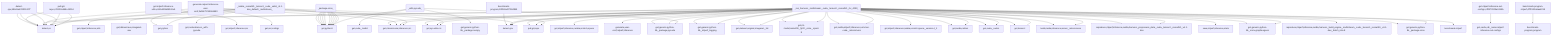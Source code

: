 graph TD
    app-mlperf-inference,d775cac873ee4231_(_nvidia,_resnet50,_tensorrt,_cuda,_valid,_r4.1-dev_default,_multistream_) --> detect,os
    app-mlperf-inference,d775cac873ee4231_(_nvidia,_resnet50,_tensorrt,_cuda,_valid,_r4.1-dev_default,_multistream_) --> get,sys-utils-cm
    app-mlperf-inference,d775cac873ee4231_(_nvidia,_resnet50,_tensorrt,_cuda,_valid,_r4.1-dev_default,_multistream_) --> get,python
    app-mlperf-inference,d775cac873ee4231_(_nvidia,_resnet50,_tensorrt,_cuda,_valid,_r4.1-dev_default,_multistream_) --> get,mlcommons,inference,src
    pull-git-repo,c23132ed65c4421d --> detect,os
    app-mlperf-inference,d775cac873ee4231_(_nvidia,_resnet50,_tensorrt,_cuda,_valid,_r4.1-dev_default,_multistream_) --> pull,git,repo
    get-mlperf-inference-utils,e341e5f86d8342e5 --> get,mlperf,inference,src
    app-mlperf-inference,d775cac873ee4231_(_nvidia,_resnet50,_tensorrt,_cuda,_valid,_r4.1-dev_default,_multistream_) --> get,mlperf,inference,utils
    app-mlperf-inference,d775cac873ee4231_(_nvidia,_resnet50,_tensorrt,_cuda,_valid,_r4.1-dev_default,_multistream_) --> get,dataset-aux,imagenet-aux
    get-cuda-devices,7a3ede4d3558427a_(_with-pycuda_) --> get,cuda,_toolkit
    get-cuda-devices,7a3ede4d3558427a_(_with-pycuda_) --> get,python3
    get-generic-python-lib,94b62a682bc44791_(_package.pycuda_) --> get,python3
    get-cuda-devices,7a3ede4d3558427a_(_with-pycuda_) --> get,generic-python-lib,_package.pycuda
    get-generic-python-lib,94b62a682bc44791_(_package.numpy_) --> get,python3
    get-cuda-devices,7a3ede4d3558427a_(_with-pycuda_) --> get,generic-python-lib,_package.numpy
    app-mlperf-inference,d775cac873ee4231_(_nvidia,_resnet50,_tensorrt,_cuda,_valid,_r4.1-dev_default,_multistream_) --> get,cuda-devices,_with-pycuda
    app-mlperf-inference-nvidia,bc3b17fb430f4732_(_run_harness,_multistream,_cuda,_tensorrt,_resnet50,_rtx_4090_) --> detect,os
    detect-cpu,586c8a43320142f7 --> detect,os
    app-mlperf-inference-nvidia,bc3b17fb430f4732_(_run_harness,_multistream,_cuda,_tensorrt,_resnet50,_rtx_4090_) --> detect,cpu
    app-mlperf-inference-nvidia,bc3b17fb430f4732_(_run_harness,_multistream,_cuda,_tensorrt,_resnet50,_rtx_4090_) --> get,sys-utils-cm
    app-mlperf-inference-nvidia,bc3b17fb430f4732_(_run_harness,_multistream,_cuda,_tensorrt,_resnet50,_rtx_4090_) --> get,mlperf,inference,nvidia,scratch,space
    get-generic-python-lib,94b62a682bc44791_(_mlperf_logging_) --> get,python3
    app-mlperf-inference-nvidia,bc3b17fb430f4732_(_run_harness,_multistream,_cuda,_tensorrt,_resnet50,_rtx_4090_) --> get,generic-python-lib,_mlperf_logging
    app-mlperf-inference-nvidia,bc3b17fb430f4732_(_run_harness,_multistream,_cuda,_tensorrt,_resnet50,_rtx_4090_) --> get,dataset,original,imagenet,_full
    app-mlperf-inference-nvidia,bc3b17fb430f4732_(_run_harness,_multistream,_cuda,_tensorrt,_resnet50,_rtx_4090_) --> get,ml-model,resnet50,_fp32,_onnx,_opset-8
    app-mlperf-inference-nvidia,bc3b17fb430f4732_(_run_harness,_multistream,_cuda,_tensorrt,_resnet50,_rtx_4090_) --> get,mlcommons,inference,src
    app-mlperf-inference-nvidia,bc3b17fb430f4732_(_run_harness,_multistream,_cuda,_tensorrt,_resnet50,_rtx_4090_) --> get,nvidia,mlperf,inference,common-code,_mlcommons
    pull-git-repo,c23132ed65c4421d --> detect,os
    app-mlperf-inference-nvidia,bc3b17fb430f4732_(_run_harness,_multistream,_cuda,_tensorrt,_resnet50,_rtx_4090_) --> pull,git,repo
    generate-mlperf-inference-user-conf,3af4475745964b93 --> detect,os
    detect-cpu,586c8a43320142f7 --> detect,os
    generate-mlperf-inference-user-conf,3af4475745964b93 --> detect,cpu
    generate-mlperf-inference-user-conf,3af4475745964b93 --> get,python
    generate-mlperf-inference-user-conf,3af4475745964b93 --> get,mlcommons,inference,src
    get-mlperf-inference-sut-configs,c2fbf72009e2445b --> get,cache,dir,_name.mlperf-inference-sut-configs
    generate-mlperf-inference-user-conf,3af4475745964b93 --> get,sut,configs
    app-mlperf-inference-nvidia,bc3b17fb430f4732_(_run_harness,_multistream,_cuda,_tensorrt,_resnet50,_rtx_4090_) --> generate,user-conf,mlperf,inference
    get-generic-python-lib,94b62a682bc44791_(_package.pycuda_) --> get,python3
    app-mlperf-inference-nvidia,bc3b17fb430f4732_(_run_harness,_multistream,_cuda,_tensorrt,_resnet50,_rtx_4090_) --> get,generic-python-lib,_package.pycuda
    app-mlperf-inference-nvidia,bc3b17fb430f4732_(_run_harness,_multistream,_cuda,_tensorrt,_resnet50,_rtx_4090_) --> get,nvidia,mitten
    app-mlperf-inference-nvidia,bc3b17fb430f4732_(_run_harness,_multistream,_cuda,_tensorrt,_resnet50,_rtx_4090_) --> get,cuda,_cudnn
    app-mlperf-inference-nvidia,bc3b17fb430f4732_(_run_harness,_multistream,_cuda,_tensorrt,_resnet50,_rtx_4090_) --> get,tensorrt
    app-mlperf-inference-nvidia,bc3b17fb430f4732_(_run_harness,_multistream,_cuda,_tensorrt,_resnet50,_rtx_4090_) --> build,nvidia,inference,server,_mlcommons
    app-mlperf-inference-nvidia,bc3b17fb430f4732_(_build_engine,_multistream,_cuda,_tensorrt,_resnet50,_v4.1-dev,_batch_size.8_) --> detect,os
    detect-cpu,586c8a43320142f7 --> detect,os
    app-mlperf-inference-nvidia,bc3b17fb430f4732_(_build_engine,_multistream,_cuda,_tensorrt,_resnet50,_v4.1-dev,_batch_size.8_) --> detect,cpu
    app-mlperf-inference-nvidia,bc3b17fb430f4732_(_build_engine,_multistream,_cuda,_tensorrt,_resnet50,_v4.1-dev,_batch_size.8_) --> get,sys-utils-cm
    app-mlperf-inference-nvidia,bc3b17fb430f4732_(_build_engine,_multistream,_cuda,_tensorrt,_resnet50,_v4.1-dev,_batch_size.8_) --> get,mlperf,inference,nvidia,scratch,space,_version.4_0
    get-generic-python-lib,94b62a682bc44791_(_mlperf_logging_) --> get,python3
    app-mlperf-inference-nvidia,bc3b17fb430f4732_(_build_engine,_multistream,_cuda,_tensorrt,_resnet50,_v4.1-dev,_batch_size.8_) --> get,generic-python-lib,_mlperf_logging
    app-mlperf-inference-nvidia,bc3b17fb430f4732_(_build_engine,_multistream,_cuda,_tensorrt,_resnet50,_v4.1-dev,_batch_size.8_) --> get,dataset,original,imagenet,_full
    app-mlperf-inference-nvidia,bc3b17fb430f4732_(_build_engine,_multistream,_cuda,_tensorrt,_resnet50,_v4.1-dev,_batch_size.8_) --> get,ml-model,resnet50,_fp32,_onnx,_opset-8
    app-mlperf-inference-nvidia,bc3b17fb430f4732_(_build_engine,_multistream,_cuda,_tensorrt,_resnet50,_v4.1-dev,_batch_size.8_) --> get,mlcommons,inference,src
    app-mlperf-inference-nvidia,bc3b17fb430f4732_(_build_engine,_multistream,_cuda,_tensorrt,_resnet50,_v4.1-dev,_batch_size.8_) --> get,nvidia,mlperf,inference,common-code,_mlcommons
    pull-git-repo,c23132ed65c4421d --> detect,os
    app-mlperf-inference-nvidia,bc3b17fb430f4732_(_build_engine,_multistream,_cuda,_tensorrt,_resnet50,_v4.1-dev,_batch_size.8_) --> pull,git,repo
    get-generic-python-lib,94b62a682bc44791_(_package.pycuda_) --> get,python3
    app-mlperf-inference-nvidia,bc3b17fb430f4732_(_build_engine,_multistream,_cuda,_tensorrt,_resnet50,_v4.1-dev,_batch_size.8_) --> get,generic-python-lib,_package.pycuda
    app-mlperf-inference-nvidia,bc3b17fb430f4732_(_build_engine,_multistream,_cuda,_tensorrt,_resnet50,_v4.1-dev,_batch_size.8_) --> get,nvidia,mitten
    app-mlperf-inference-nvidia,bc3b17fb430f4732_(_build_engine,_multistream,_cuda,_tensorrt,_resnet50,_v4.1-dev,_batch_size.8_) --> get,cuda,_cudnn
    app-mlperf-inference-nvidia,bc3b17fb430f4732_(_build_engine,_multistream,_cuda,_tensorrt,_resnet50,_v4.1-dev,_batch_size.8_) --> get,tensorrt
    app-mlperf-inference-nvidia,bc3b17fb430f4732_(_build_engine,_multistream,_cuda,_tensorrt,_resnet50,_v4.1-dev,_batch_size.8_) --> build,nvidia,inference,server,_mlcommons
    app-mlperf-inference-nvidia,bc3b17fb430f4732_(_build_engine,_multistream,_cuda,_tensorrt,_resnet50,_v4.1-dev,_batch_size.8_) --> reproduce,mlperf,inference,nvidia,harness,_preprocess_data,_cuda,_tensorrt,_resnet50,_v4.1-dev
    get-generic-python-lib,94b62a682bc44791_(_onnx-graphsurgeon_) --> get,python3
    app-mlperf-inference-nvidia,bc3b17fb430f4732_(_build_engine,_multistream,_cuda,_tensorrt,_resnet50,_v4.1-dev,_batch_size.8_) --> get,generic-python-lib,_onnx-graphsurgeon
    get-generic-python-lib,94b62a682bc44791_(_package.onnx_) --> get,python3
    app-mlperf-inference-nvidia,bc3b17fb430f4732_(_build_engine,_multistream,_cuda,_tensorrt,_resnet50,_v4.1-dev,_batch_size.8_) --> get,generic-python-lib,_package.onnx
    app-mlperf-inference-nvidia,bc3b17fb430f4732_(_build_engine,_multistream,_cuda,_tensorrt,_resnet50,_v4.1-dev,_batch_size.8_) --> save,mlperf,inference,state
    app-mlperf-inference-nvidia,bc3b17fb430f4732_(_run_harness,_multistream,_cuda,_tensorrt,_resnet50,_rtx_4090_) --> reproduce,mlperf,inference,nvidia,harness,_build_engine,_multistream,_cuda,_tensorrt,_resnet50,_v4.1-dev,_batch_size.8
    app-mlperf-inference-nvidia,bc3b17fb430f4732_(_run_harness,_multistream,_cuda,_tensorrt,_resnet50,_rtx_4090_) --> reproduce,mlperf,inference,nvidia,harness,_preprocess_data,_cuda,_tensorrt,_resnet50,_v4.1-dev
    get-generic-python-lib,94b62a682bc44791_(_onnx-graphsurgeon_) --> get,python3
    app-mlperf-inference-nvidia,bc3b17fb430f4732_(_run_harness,_multistream,_cuda,_tensorrt,_resnet50,_rtx_4090_) --> get,generic-python-lib,_onnx-graphsurgeon
    get-generic-python-lib,94b62a682bc44791_(_package.onnx_) --> get,python3
    app-mlperf-inference-nvidia,bc3b17fb430f4732_(_run_harness,_multistream,_cuda,_tensorrt,_resnet50,_rtx_4090_) --> get,generic-python-lib,_package.onnx
    detect-cpu,586c8a43320142f7 --> detect,os
    benchmark-program,19f369ef47084895 --> detect,cpu
    benchmark-program-mlperf,cfff0132a8aa4018 --> benchmark-program,program
    app-mlperf-inference-nvidia,bc3b17fb430f4732_(_run_harness,_multistream,_cuda,_tensorrt,_resnet50,_rtx_4090_) --> benchmark-mlperf